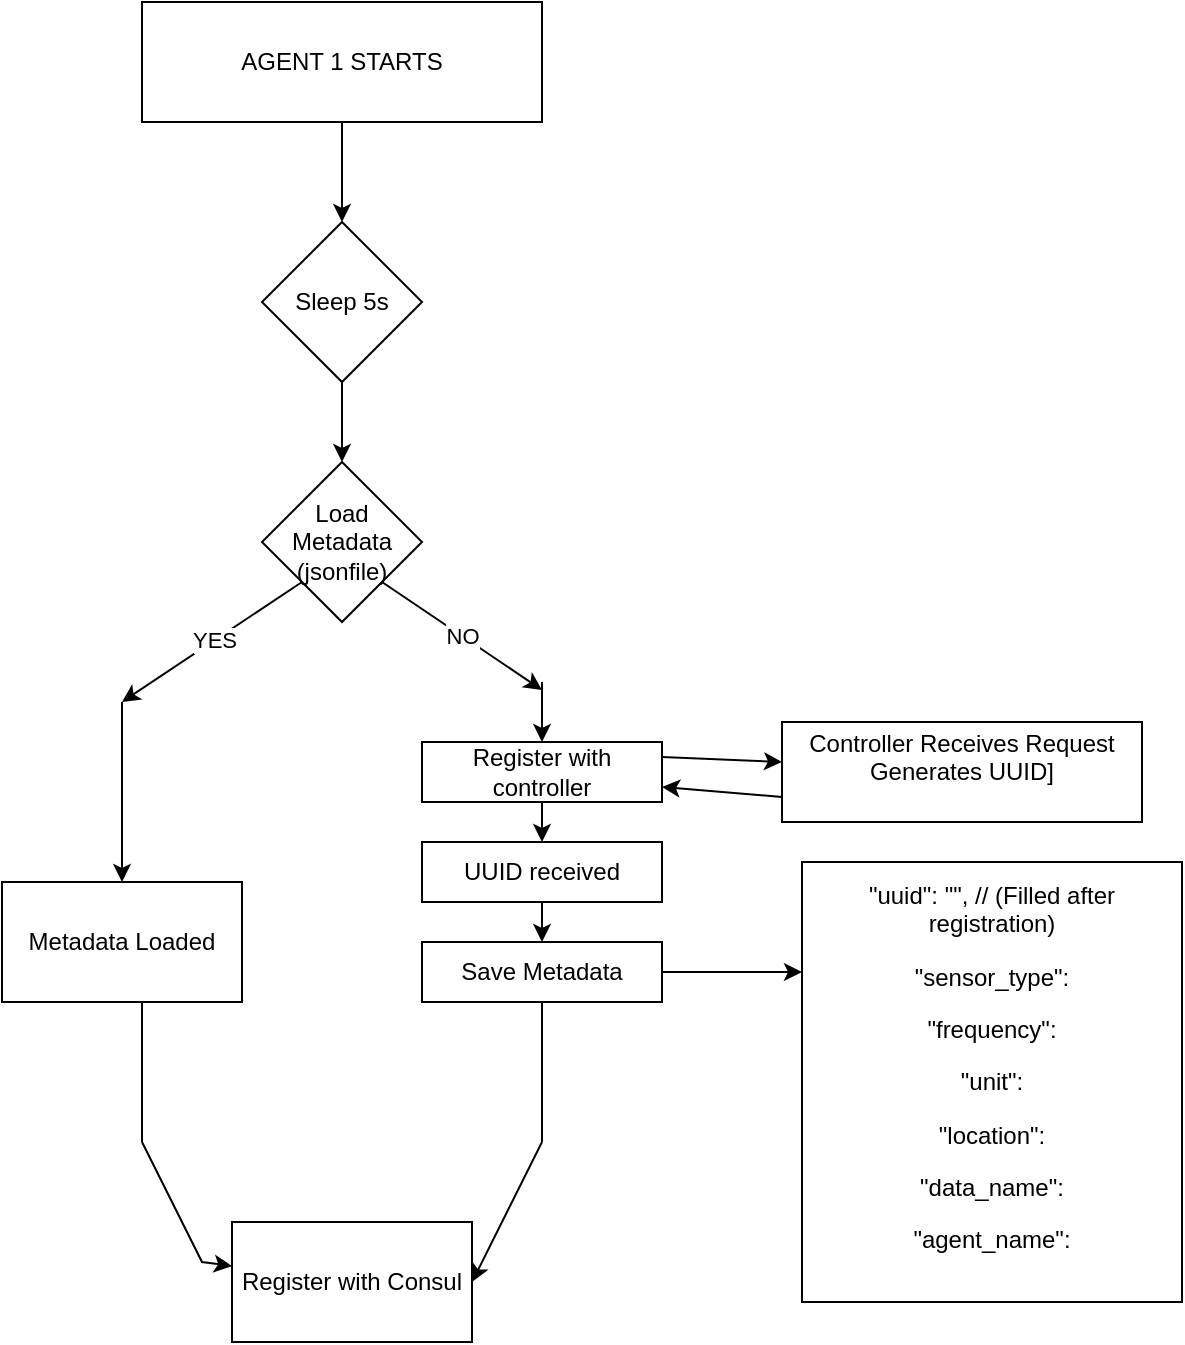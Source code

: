 <mxfile version="27.1.6">
  <diagram name="Page-1" id="Xy9bkpYcqq2BP0P-URHJ">
    <mxGraphModel dx="1310" dy="752" grid="1" gridSize="10" guides="1" tooltips="1" connect="1" arrows="1" fold="1" page="1" pageScale="1" pageWidth="850" pageHeight="1100" math="0" shadow="0">
      <root>
        <mxCell id="0" />
        <mxCell id="1" parent="0" />
        <mxCell id="J2k8f08ObF4R8vSsATFU-3" style="edgeStyle=orthogonalEdgeStyle;rounded=0;orthogonalLoop=1;jettySize=auto;html=1;exitX=0.5;exitY=1;exitDx=0;exitDy=0;" parent="1" source="J2k8f08ObF4R8vSsATFU-1" target="J2k8f08ObF4R8vSsATFU-4" edge="1">
          <mxGeometry relative="1" as="geometry">
            <mxPoint x="420" y="170" as="targetPoint" />
          </mxGeometry>
        </mxCell>
        <mxCell id="J2k8f08ObF4R8vSsATFU-1" value="AGENT 1 STARTS" style="rounded=0;whiteSpace=wrap;html=1;" parent="1" vertex="1">
          <mxGeometry x="320" y="20" width="200" height="60" as="geometry" />
        </mxCell>
        <mxCell id="J2k8f08ObF4R8vSsATFU-6" style="edgeStyle=orthogonalEdgeStyle;rounded=0;orthogonalLoop=1;jettySize=auto;html=1;exitX=0.5;exitY=1;exitDx=0;exitDy=0;" parent="1" source="J2k8f08ObF4R8vSsATFU-4" edge="1">
          <mxGeometry relative="1" as="geometry">
            <mxPoint x="420" y="250" as="targetPoint" />
          </mxGeometry>
        </mxCell>
        <mxCell id="J2k8f08ObF4R8vSsATFU-4" value="Sleep 5s" style="rhombus;whiteSpace=wrap;html=1;" parent="1" vertex="1">
          <mxGeometry x="380" y="130" width="80" height="80" as="geometry" />
        </mxCell>
        <mxCell id="J2k8f08ObF4R8vSsATFU-11" value="Load Metadata&lt;div&gt;(jsonfile)&lt;/div&gt;" style="rhombus;whiteSpace=wrap;html=1;" parent="1" vertex="1">
          <mxGeometry x="380" y="250" width="80" height="80" as="geometry" />
        </mxCell>
        <mxCell id="J2k8f08ObF4R8vSsATFU-17" value="" style="endArrow=classic;html=1;rounded=0;" parent="1" target="J2k8f08ObF4R8vSsATFU-18" edge="1">
          <mxGeometry width="50" height="50" relative="1" as="geometry">
            <mxPoint x="310" y="370" as="sourcePoint" />
            <mxPoint x="310" y="462.667" as="targetPoint" />
          </mxGeometry>
        </mxCell>
        <mxCell id="J2k8f08ObF4R8vSsATFU-18" value="Metadata Loaded" style="rounded=0;whiteSpace=wrap;html=1;" parent="1" vertex="1">
          <mxGeometry x="250" y="459.997" width="120" height="60" as="geometry" />
        </mxCell>
        <mxCell id="J2k8f08ObF4R8vSsATFU-19" value="" style="endArrow=classic;html=1;rounded=0;exitX=0;exitY=1;exitDx=0;exitDy=0;" parent="1" source="J2k8f08ObF4R8vSsATFU-11" edge="1">
          <mxGeometry relative="1" as="geometry">
            <mxPoint x="300" y="330" as="sourcePoint" />
            <mxPoint x="310" y="370" as="targetPoint" />
          </mxGeometry>
        </mxCell>
        <mxCell id="J2k8f08ObF4R8vSsATFU-21" value="YES" style="edgeLabel;html=1;align=center;verticalAlign=middle;resizable=0;points=[];" parent="J2k8f08ObF4R8vSsATFU-19" vertex="1" connectable="0">
          <mxGeometry x="-0.033" y="-1" relative="1" as="geometry">
            <mxPoint as="offset" />
          </mxGeometry>
        </mxCell>
        <mxCell id="J2k8f08ObF4R8vSsATFU-22" value="" style="endArrow=classic;html=1;rounded=0;exitX=0.875;exitY=0.7;exitDx=0;exitDy=0;exitPerimeter=0;" parent="1" edge="1">
          <mxGeometry relative="1" as="geometry">
            <mxPoint x="440" y="310" as="sourcePoint" />
            <mxPoint x="520" y="364" as="targetPoint" />
            <Array as="points" />
          </mxGeometry>
        </mxCell>
        <mxCell id="J2k8f08ObF4R8vSsATFU-23" value="NO" style="edgeLabel;resizable=0;html=1;;align=center;verticalAlign=middle;" parent="J2k8f08ObF4R8vSsATFU-22" connectable="0" vertex="1">
          <mxGeometry relative="1" as="geometry" />
        </mxCell>
        <mxCell id="J2k8f08ObF4R8vSsATFU-24" value="" style="endArrow=classic;html=1;rounded=0;" parent="1" edge="1">
          <mxGeometry width="50" height="50" relative="1" as="geometry">
            <mxPoint x="520" y="360" as="sourcePoint" />
            <mxPoint x="520" y="390" as="targetPoint" />
          </mxGeometry>
        </mxCell>
        <mxCell id="J2k8f08ObF4R8vSsATFU-25" value="Register with controller" style="rounded=0;whiteSpace=wrap;html=1;" parent="1" vertex="1">
          <mxGeometry x="460" y="390" width="120" height="30" as="geometry" />
        </mxCell>
        <mxCell id="J2k8f08ObF4R8vSsATFU-26" style="edgeStyle=orthogonalEdgeStyle;rounded=0;orthogonalLoop=1;jettySize=auto;html=1;exitX=0.5;exitY=1;exitDx=0;exitDy=0;" parent="1" source="J2k8f08ObF4R8vSsATFU-25" target="J2k8f08ObF4R8vSsATFU-25" edge="1">
          <mxGeometry relative="1" as="geometry" />
        </mxCell>
        <mxCell id="J2k8f08ObF4R8vSsATFU-27" value="" style="endArrow=classic;html=1;rounded=0;" parent="1" edge="1">
          <mxGeometry width="50" height="50" relative="1" as="geometry">
            <mxPoint x="520" y="420" as="sourcePoint" />
            <mxPoint x="520" y="440" as="targetPoint" />
          </mxGeometry>
        </mxCell>
        <mxCell id="J2k8f08ObF4R8vSsATFU-28" value="UUID received" style="rounded=0;whiteSpace=wrap;html=1;" parent="1" vertex="1">
          <mxGeometry x="460" y="440" width="120" height="30" as="geometry" />
        </mxCell>
        <mxCell id="J2k8f08ObF4R8vSsATFU-29" value="" style="endArrow=classic;html=1;rounded=0;exitX=0.5;exitY=1;exitDx=0;exitDy=0;" parent="1" source="J2k8f08ObF4R8vSsATFU-28" target="J2k8f08ObF4R8vSsATFU-30" edge="1">
          <mxGeometry width="50" height="50" relative="1" as="geometry">
            <mxPoint x="380" y="450" as="sourcePoint" />
            <mxPoint x="520" y="500" as="targetPoint" />
          </mxGeometry>
        </mxCell>
        <mxCell id="J2k8f08ObF4R8vSsATFU-30" value="Save Metadata" style="rounded=0;whiteSpace=wrap;html=1;" parent="1" vertex="1">
          <mxGeometry x="460" y="490" width="120" height="30" as="geometry" />
        </mxCell>
        <mxCell id="J2k8f08ObF4R8vSsATFU-31" value="" style="endArrow=none;html=1;rounded=0;" parent="1" edge="1">
          <mxGeometry width="50" height="50" relative="1" as="geometry">
            <mxPoint x="320" y="590" as="sourcePoint" />
            <mxPoint x="320" y="520" as="targetPoint" />
          </mxGeometry>
        </mxCell>
        <mxCell id="J2k8f08ObF4R8vSsATFU-32" value="" style="endArrow=classic;html=1;rounded=0;" parent="1" target="J2k8f08ObF4R8vSsATFU-34" edge="1">
          <mxGeometry width="50" height="50" relative="1" as="geometry">
            <mxPoint x="320" y="590" as="sourcePoint" />
            <mxPoint x="380" y="630" as="targetPoint" />
            <Array as="points">
              <mxPoint x="350" y="650" />
            </Array>
          </mxGeometry>
        </mxCell>
        <mxCell id="J2k8f08ObF4R8vSsATFU-33" value="" style="endArrow=none;html=1;rounded=0;entryX=0.5;entryY=1;entryDx=0;entryDy=0;" parent="1" target="J2k8f08ObF4R8vSsATFU-30" edge="1">
          <mxGeometry width="50" height="50" relative="1" as="geometry">
            <mxPoint x="520" y="590" as="sourcePoint" />
            <mxPoint x="430" y="590" as="targetPoint" />
          </mxGeometry>
        </mxCell>
        <mxCell id="J2k8f08ObF4R8vSsATFU-34" value="Register with Consul" style="rounded=0;whiteSpace=wrap;html=1;" parent="1" vertex="1">
          <mxGeometry x="365" y="630" width="120" height="60" as="geometry" />
        </mxCell>
        <mxCell id="J2k8f08ObF4R8vSsATFU-35" value="" style="endArrow=classic;html=1;rounded=0;entryX=1;entryY=0.5;entryDx=0;entryDy=0;" parent="1" edge="1">
          <mxGeometry width="50" height="50" relative="1" as="geometry">
            <mxPoint x="520" y="590" as="sourcePoint" />
            <mxPoint x="485" y="660" as="targetPoint" />
          </mxGeometry>
        </mxCell>
        <mxCell id="RmqCVHTr3Ka6omgRfFmr-1" value="&#xa;&lt;p style=&quot;white-space: pre-wrap;&quot; dir=&quot;auto&quot;&gt;Controller Receives Request&lt;br&gt;Generates UUID]&lt;/p&gt;&#xa;&#xa;" style="rounded=0;whiteSpace=wrap;html=1;" vertex="1" parent="1">
          <mxGeometry x="640" y="380" width="180" height="50" as="geometry" />
        </mxCell>
        <mxCell id="RmqCVHTr3Ka6omgRfFmr-3" value="" style="endArrow=classic;html=1;rounded=0;exitX=1;exitY=0.25;exitDx=0;exitDy=0;" edge="1" parent="1" source="J2k8f08ObF4R8vSsATFU-25">
          <mxGeometry width="50" height="50" relative="1" as="geometry">
            <mxPoint x="650" y="340" as="sourcePoint" />
            <mxPoint x="640" y="400" as="targetPoint" />
            <Array as="points" />
          </mxGeometry>
        </mxCell>
        <mxCell id="RmqCVHTr3Ka6omgRfFmr-5" value="" style="endArrow=classic;html=1;rounded=0;exitX=0;exitY=0.75;exitDx=0;exitDy=0;entryX=1;entryY=0.75;entryDx=0;entryDy=0;" edge="1" parent="1" source="RmqCVHTr3Ka6omgRfFmr-1" target="J2k8f08ObF4R8vSsATFU-25">
          <mxGeometry width="50" height="50" relative="1" as="geometry">
            <mxPoint x="430" y="450" as="sourcePoint" />
            <mxPoint x="590" y="410" as="targetPoint" />
          </mxGeometry>
        </mxCell>
        <mxCell id="RmqCVHTr3Ka6omgRfFmr-6" value="" style="endArrow=classic;html=1;rounded=0;exitX=1;exitY=0.5;exitDx=0;exitDy=0;entryX=0;entryY=0.25;entryDx=0;entryDy=0;" edge="1" parent="1" source="J2k8f08ObF4R8vSsATFU-30" target="RmqCVHTr3Ka6omgRfFmr-7">
          <mxGeometry width="50" height="50" relative="1" as="geometry">
            <mxPoint x="490" y="450" as="sourcePoint" />
            <mxPoint x="649" y="523" as="targetPoint" />
          </mxGeometry>
        </mxCell>
        <mxCell id="RmqCVHTr3Ka6omgRfFmr-7" value="&#xa;&lt;p data-pm-slice=&quot;1 1 []&quot;&gt;&quot;uuid&quot;: &quot;&quot;,  // (Filled after registration)&#xa;&lt;/p&gt;&lt;p&gt;  &quot;sensor_type&quot;:  &lt;/p&gt;&lt;p&gt;  &quot;frequency&quot;: &#xa;&lt;/p&gt;&lt;p&gt;  &quot;unit&quot;: &lt;/p&gt;&lt;p&gt;  &quot;location&quot;:  &lt;/p&gt;&lt;p&gt;  &quot;data_name&quot;: &#xa;&lt;/p&gt;&lt;p&gt;  &quot;agent_name&quot;: &lt;/p&gt;&#xa;&#xa;" style="rounded=0;whiteSpace=wrap;html=1;" vertex="1" parent="1">
          <mxGeometry x="650" y="450" width="190" height="220" as="geometry" />
        </mxCell>
      </root>
    </mxGraphModel>
  </diagram>
</mxfile>
